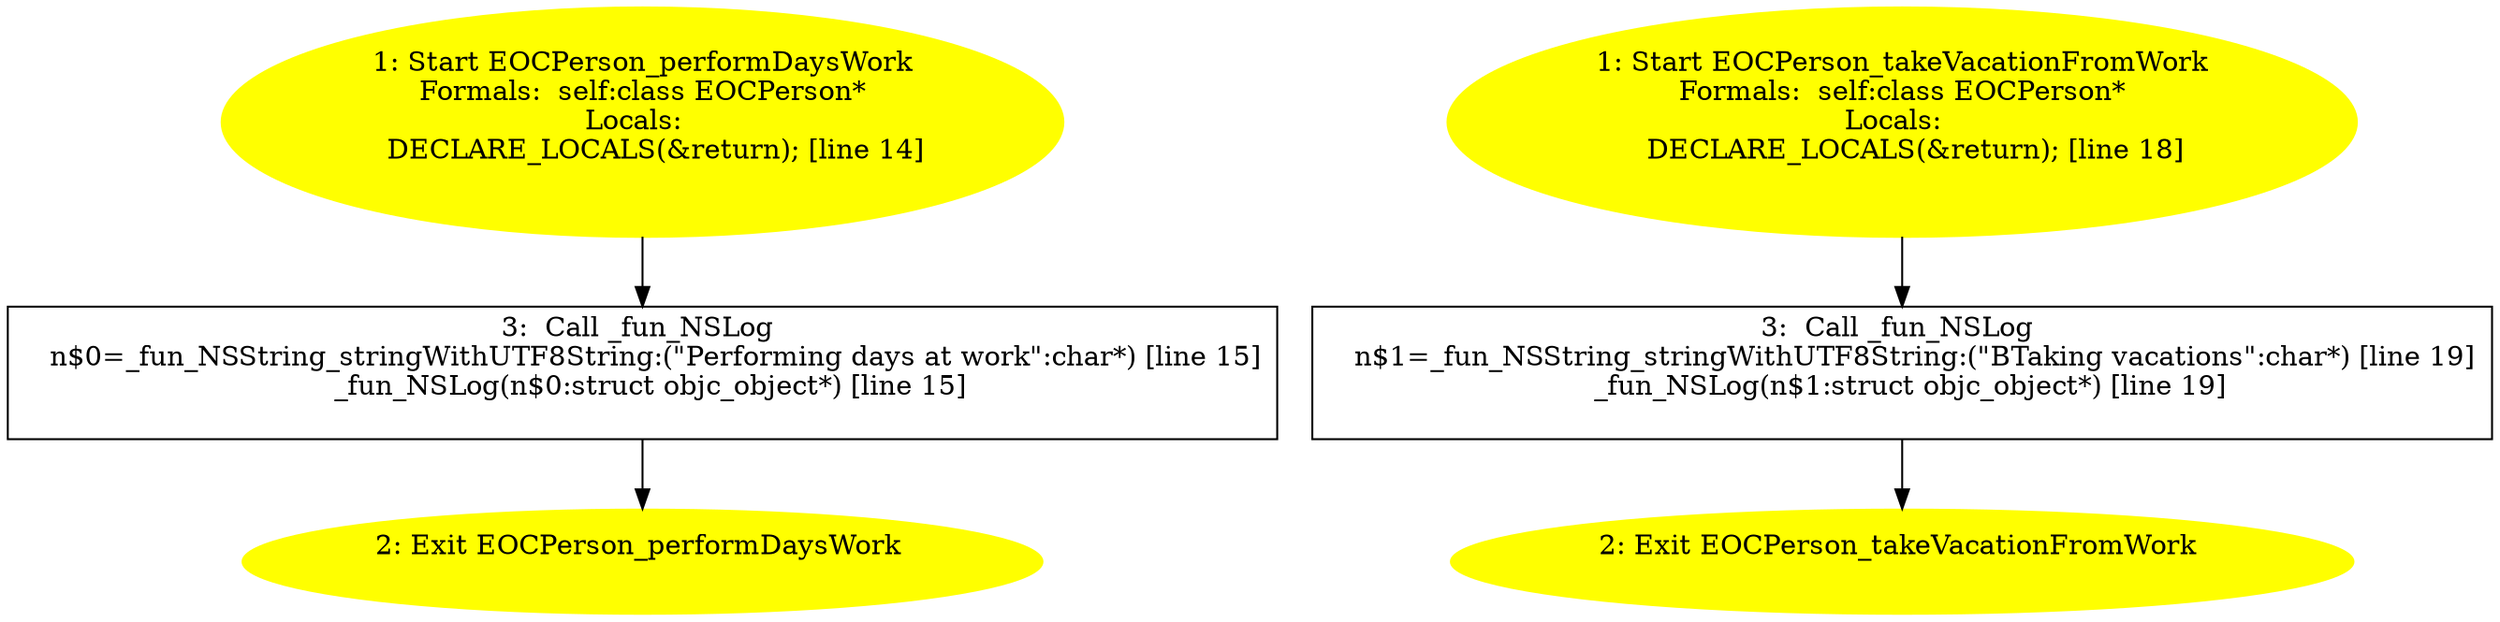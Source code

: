 /* @generated */
digraph iCFG {
"EOCPerson_performDaysWorkinstance.43852463e5b53a8d8489f1ed65a81d0e_1" [label="1: Start EOCPerson_performDaysWork\nFormals:  self:class EOCPerson*\nLocals:  \n   DECLARE_LOCALS(&return); [line 14]\n " color=yellow style=filled]
	

	 "EOCPerson_performDaysWorkinstance.43852463e5b53a8d8489f1ed65a81d0e_1" -> "EOCPerson_performDaysWorkinstance.43852463e5b53a8d8489f1ed65a81d0e_3" ;
"EOCPerson_performDaysWorkinstance.43852463e5b53a8d8489f1ed65a81d0e_2" [label="2: Exit EOCPerson_performDaysWork \n  " color=yellow style=filled]
	

"EOCPerson_performDaysWorkinstance.43852463e5b53a8d8489f1ed65a81d0e_3" [label="3:  Call _fun_NSLog \n   n$0=_fun_NSString_stringWithUTF8String:(\"Performing days at work\":char*) [line 15]\n  _fun_NSLog(n$0:struct objc_object*) [line 15]\n " shape="box"]
	

	 "EOCPerson_performDaysWorkinstance.43852463e5b53a8d8489f1ed65a81d0e_3" -> "EOCPerson_performDaysWorkinstance.43852463e5b53a8d8489f1ed65a81d0e_2" ;
"EOCPerson_takeVacationFromWorkinstance.a436ba4700e71e4b4451cdf32e180f44_1" [label="1: Start EOCPerson_takeVacationFromWork\nFormals:  self:class EOCPerson*\nLocals:  \n   DECLARE_LOCALS(&return); [line 18]\n " color=yellow style=filled]
	

	 "EOCPerson_takeVacationFromWorkinstance.a436ba4700e71e4b4451cdf32e180f44_1" -> "EOCPerson_takeVacationFromWorkinstance.a436ba4700e71e4b4451cdf32e180f44_3" ;
"EOCPerson_takeVacationFromWorkinstance.a436ba4700e71e4b4451cdf32e180f44_2" [label="2: Exit EOCPerson_takeVacationFromWork \n  " color=yellow style=filled]
	

"EOCPerson_takeVacationFromWorkinstance.a436ba4700e71e4b4451cdf32e180f44_3" [label="3:  Call _fun_NSLog \n   n$1=_fun_NSString_stringWithUTF8String:(\"BTaking vacations\":char*) [line 19]\n  _fun_NSLog(n$1:struct objc_object*) [line 19]\n " shape="box"]
	

	 "EOCPerson_takeVacationFromWorkinstance.a436ba4700e71e4b4451cdf32e180f44_3" -> "EOCPerson_takeVacationFromWorkinstance.a436ba4700e71e4b4451cdf32e180f44_2" ;
}
